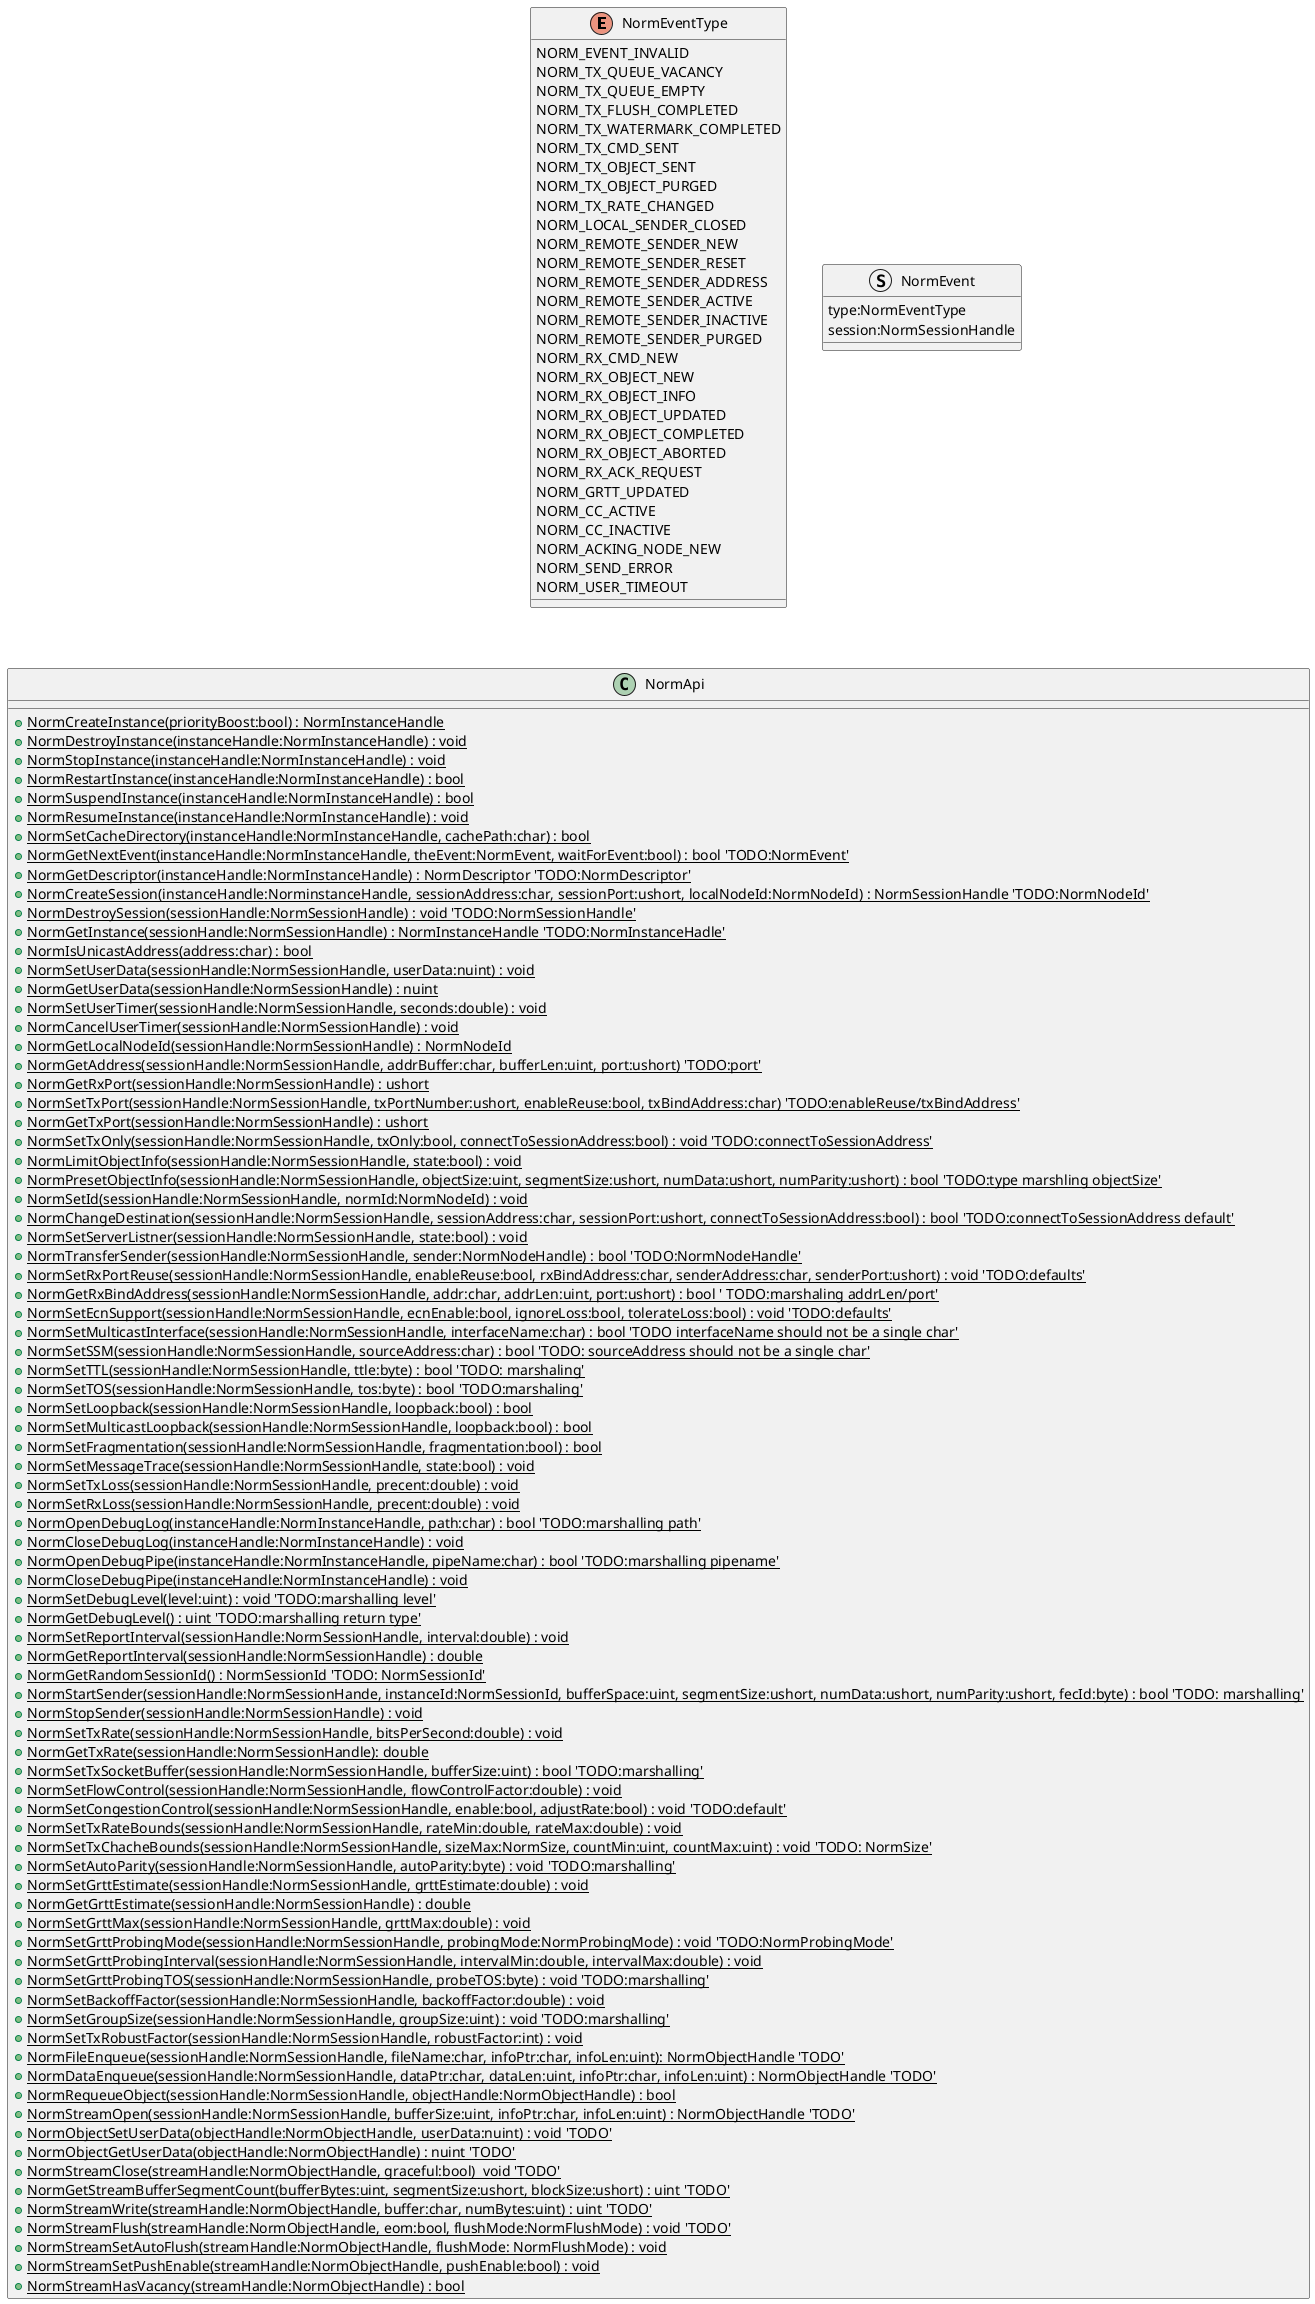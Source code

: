 @startuml
enum NormEventType {
    NORM_EVENT_INVALID
    NORM_TX_QUEUE_VACANCY
    NORM_TX_QUEUE_EMPTY
    NORM_TX_FLUSH_COMPLETED
    NORM_TX_WATERMARK_COMPLETED
    NORM_TX_CMD_SENT
    NORM_TX_OBJECT_SENT
    NORM_TX_OBJECT_PURGED
    NORM_TX_RATE_CHANGED
    NORM_LOCAL_SENDER_CLOSED
    NORM_REMOTE_SENDER_NEW
    NORM_REMOTE_SENDER_RESET   
    NORM_REMOTE_SENDER_ADDRESS  
    NORM_REMOTE_SENDER_ACTIVE
    NORM_REMOTE_SENDER_INACTIVE
    NORM_REMOTE_SENDER_PURGED   
    NORM_RX_CMD_NEW
    NORM_RX_OBJECT_NEW
    NORM_RX_OBJECT_INFO
    NORM_RX_OBJECT_UPDATED
    NORM_RX_OBJECT_COMPLETED
    NORM_RX_OBJECT_ABORTED
    NORM_RX_ACK_REQUEST         
    NORM_GRTT_UPDATED
    NORM_CC_ACTIVE
    NORM_CC_INACTIVE
    NORM_ACKING_NODE_NEW        
    NORM_SEND_ERROR             
    NORM_USER_TIMEOUT
}
struct NormEvent {
    type:NormEventType
    session:NormSessionHandle
}
class NormApi {
    'TODO: Add static methods for each method in normApi.h
    {static} + NormCreateInstance(priorityBoost:bool) : NormInstanceHandle
    {static} + NormDestroyInstance(instanceHandle:NormInstanceHandle) : void
    {static} + NormStopInstance(instanceHandle:NormInstanceHandle) : void
    {static} + NormRestartInstance(instanceHandle:NormInstanceHandle) : bool
    {static} + NormSuspendInstance(instanceHandle:NormInstanceHandle) : bool
    {static} + NormResumeInstance(instanceHandle:NormInstanceHandle) : void
    {static} + NormSetCacheDirectory(instanceHandle:NormInstanceHandle, cachePath:char) : bool
    {static} + NormGetNextEvent(instanceHandle:NormInstanceHandle, theEvent:NormEvent, waitForEvent:bool) : bool 'TODO:NormEvent'
    {static} + NormGetDescriptor(instanceHandle:NormInstanceHandle) : NormDescriptor 'TODO:NormDescriptor'
    {static} + NormCreateSession(instanceHandle:NorminstanceHandle, sessionAddress:char, sessionPort:ushort, localNodeId:NormNodeId) : NormSessionHandle 'TODO:NormNodeId'
    {static} + NormDestroySession(sessionHandle:NormSessionHandle) : void 'TODO:NormSessionHandle'
    {static} + NormGetInstance(sessionHandle:NormSessionHandle) : NormInstanceHandle 'TODO:NormInstanceHadle'
    {static} + NormIsUnicastAddress(address:char) : bool
    {static} + NormSetUserData(sessionHandle:NormSessionHandle, userData:nuint) : void
    {static} + NormGetUserData(sessionHandle:NormSessionHandle) : nuint
    {static} + NormSetUserTimer(sessionHandle:NormSessionHandle, seconds:double) : void
    {static} + NormCancelUserTimer(sessionHandle:NormSessionHandle) : void
    {static} + NormGetLocalNodeId(sessionHandle:NormSessionHandle) : NormNodeId
    {static} + NormGetAddress(sessionHandle:NormSessionHandle, addrBuffer:char, bufferLen:uint, port:ushort) 'TODO:port'
    {static} + NormGetRxPort(sessionHandle:NormSessionHandle) : ushort
    {static} + NormSetTxPort(sessionHandle:NormSessionHandle, txPortNumber:ushort, enableReuse:bool, txBindAddress:char) 'TODO:enableReuse/txBindAddress'
    {static} + NormGetTxPort(sessionHandle:NormSessionHandle) : ushort
    {static} + NormSetTxOnly(sessionHandle:NormSessionHandle, txOnly:bool, connectToSessionAddress:bool) : void 'TODO:connectToSessionAddress'
    {static} + NormLimitObjectInfo(sessionHandle:NormSessionHandle, state:bool) : void
    {static} + NormPresetObjectInfo(sessionHandle:NormSessionHandle, objectSize:uint, segmentSize:ushort, numData:ushort, numParity:ushort) : bool 'TODO:type marshling objectSize'
    {static} + NormSetId(sessionHandle:NormSessionHandle, normId:NormNodeId) : void
    {static} + NormChangeDestination(sessionHandle:NormSessionHandle, sessionAddress:char, sessionPort:ushort, connectToSessionAddress:bool) : bool 'TODO:connectToSessionAddress default'
    {static} + NormSetServerListner(sessionHandle:NormSessionHandle, state:bool) : void
    {static} + NormTransferSender(sessionHandle:NormSessionHandle, sender:NormNodeHandle) : bool 'TODO:NormNodeHandle'
    {static} + NormSetRxPortReuse(sessionHandle:NormSessionHandle, enableReuse:bool, rxBindAddress:char, senderAddress:char, senderPort:ushort) : void 'TODO:defaults'
    {static} + NormGetRxBindAddress(sessionHandle:NormSessionHandle, addr:char, addrLen:uint, port:ushort) : bool ' TODO:marshaling addrLen/port'
    {static} + NormSetEcnSupport(sessionHandle:NormSessionHandle, ecnEnable:bool, ignoreLoss:bool, tolerateLoss:bool) : void 'TODO:defaults'
    {static} + NormSetMulticastInterface(sessionHandle:NormSessionHandle, interfaceName:char) : bool 'TODO interfaceName should not be a single char'
    {static} + NormSetSSM(sessionHandle:NormSessionHandle, sourceAddress:char) : bool 'TODO: sourceAddress should not be a single char'
    {static} + NormSetTTL(sessionHandle:NormSessionHandle, ttle:byte) : bool 'TODO: marshaling'
    {static} + NormSetTOS(sessionHandle:NormSessionHandle, tos:byte) : bool 'TODO:marshaling'
    {static} + NormSetLoopback(sessionHandle:NormSessionHandle, loopback:bool) : bool
    {static} + NormSetMulticastLoopback(sessionHandle:NormSessionHandle, loopback:bool) : bool
    {static} + NormSetFragmentation(sessionHandle:NormSessionHandle, fragmentation:bool) : bool
    {static} + NormSetMessageTrace(sessionHandle:NormSessionHandle, state:bool) : void
    {static} + NormSetTxLoss(sessionHandle:NormSessionHandle, precent:double) : void
    {static} + NormSetRxLoss(sessionHandle:NormSessionHandle, precent:double) : void
    {static} + NormOpenDebugLog(instanceHandle:NormInstanceHandle, path:char) : bool 'TODO:marshalling path'
    {static} + NormCloseDebugLog(instanceHandle:NormInstanceHandle) : void
    {static} + NormOpenDebugPipe(instanceHandle:NormInstanceHandle, pipeName:char) : bool 'TODO:marshalling pipename'
    {static} + NormCloseDebugPipe(instanceHandle:NormInstanceHandle) : void
    {static} + NormSetDebugLevel(level:uint) : void 'TODO:marshalling level'
    {static} + NormGetDebugLevel() : uint 'TODO:marshalling return type'
    {static} + NormSetReportInterval(sessionHandle:NormSessionHandle, interval:double) : void
    {static} + NormGetReportInterval(sessionHandle:NormSessionHandle) : double
    {static} + NormGetRandomSessionId() : NormSessionId 'TODO: NormSessionId'
    {static} + NormStartSender(sessionHandle:NormSessionHande, instanceId:NormSessionId, bufferSpace:uint, segmentSize:ushort, numData:ushort, numParity:ushort, fecId:byte) : bool 'TODO: marshalling'
    {static} + NormStopSender(sessionHandle:NormSessionHandle) : void
    {static} + NormSetTxRate(sessionHandle:NormSessionHandle, bitsPerSecond:double) : void
    {static} + NormGetTxRate(sessionHandle:NormSessionHandle): double
    {static} + NormSetTxSocketBuffer(sessionHandle:NormSessionHandle, bufferSize:uint) : bool 'TODO:marshalling'
    {static} + NormSetFlowControl(sessionHandle:NormSessionHandle, flowControlFactor:double) : void
    {static} + NormSetCongestionControl(sessionHandle:NormSessionHandle, enable:bool, adjustRate:bool) : void 'TODO:default'
    {static} + NormSetTxRateBounds(sessionHandle:NormSessionHandle, rateMin:double, rateMax:double) : void
    {static} + NormSetTxChacheBounds(sessionHandle:NormSessionHandle, sizeMax:NormSize, countMin:uint, countMax:uint) : void 'TODO: NormSize'
    {static} + NormSetAutoParity(sessionHandle:NormSessionHandle, autoParity:byte) : void 'TODO:marshalling'
    {static} + NormSetGrttEstimate(sessionHandle:NormSessionHandle, grttEstimate:double) : void
    {static} + NormGetGrttEstimate(sessionHandle:NormSessionHandle) : double
    {static} + NormSetGrttMax(sessionHandle:NormSessionHandle, grttMax:double) : void
    {static} + NormSetGrttProbingMode(sessionHandle:NormSessionHandle, probingMode:NormProbingMode) : void 'TODO:NormProbingMode'
    {static} + NormSetGrttProbingInterval(sessionHandle:NormSessionHandle, intervalMin:double, intervalMax:double) : void
    {static} + NormSetGrttProbingTOS(sessionHandle:NormSessionHandle, probeTOS:byte) : void 'TODO:marshalling'
    {static} + NormSetBackoffFactor(sessionHandle:NormSessionHandle, backoffFactor:double) : void
    {static} + NormSetGroupSize(sessionHandle:NormSessionHandle, groupSize:uint) : void 'TODO:marshalling'
    {static} + NormSetTxRobustFactor(sessionHandle:NormSessionHandle, robustFactor:int) : void
    {static} + NormFileEnqueue(sessionHandle:NormSessionHandle, fileName:char, infoPtr:char, infoLen:uint): NormObjectHandle 'TODO'
    {static} + NormDataEnqueue(sessionHandle:NormSessionHandle, dataPtr:char, dataLen:uint, infoPtr:char, infoLen:uint) : NormObjectHandle 'TODO'
    {static} + NormRequeueObject(sessionHandle:NormSessionHandle, objectHandle:NormObjectHandle) : bool
    {static} + NormStreamOpen(sessionHandle:NormSessionHandle, bufferSize:uint, infoPtr:char, infoLen:uint) : NormObjectHandle 'TODO'
    {static} + NormObjectSetUserData(objectHandle:NormObjectHandle, userData:nuint) : void 'TODO'
    {static} + NormObjectGetUserData(objectHandle:NormObjectHandle) : nuint 'TODO'
    {static} + NormStreamClose(streamHandle:NormObjectHandle, graceful:bool)  void 'TODO'
    {static} + NormGetStreamBufferSegmentCount(bufferBytes:uint, segmentSize:ushort, blockSize:ushort) : uint 'TODO'
    {static} + NormStreamWrite(streamHandle:NormObjectHandle, buffer:char, numBytes:uint) : uint 'TODO'
    {static} + NormStreamFlush(streamHandle:NormObjectHandle, eom:bool, flushMode:NormFlushMode) : void 'TODO'
    {static} + NormStreamSetAutoFlush(streamHandle:NormObjectHandle, flushMode: NormFlushMode) : void
    {static} + NormStreamSetPushEnable(streamHandle:NormObjectHandle, pushEnable:bool) : void
    {static} + NormStreamHasVacancy(streamHandle:NormObjectHandle) : bool
}
@enduml